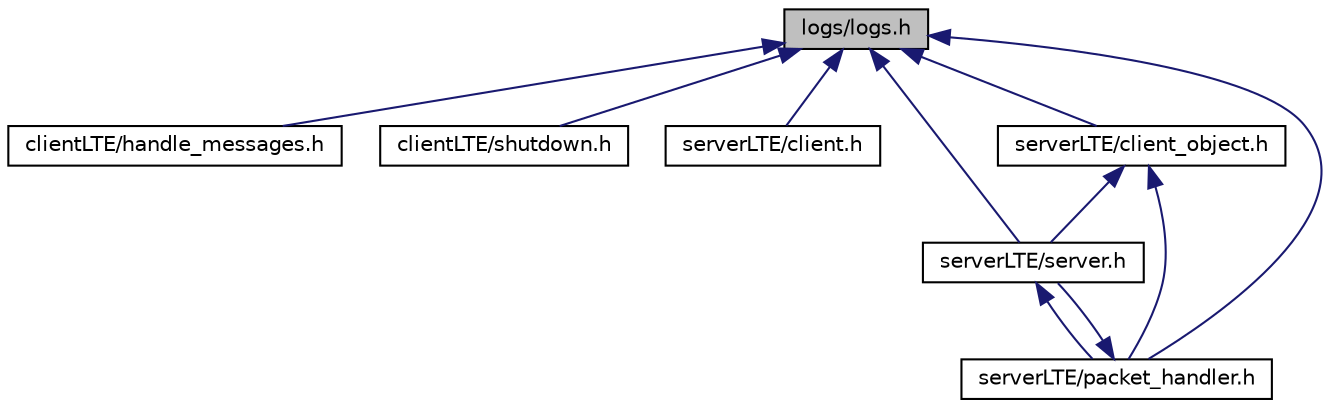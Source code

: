 digraph "logs/logs.h"
{
  edge [fontname="Helvetica",fontsize="10",labelfontname="Helvetica",labelfontsize="10"];
  node [fontname="Helvetica",fontsize="10",shape=record];
  Node5 [label="logs/logs.h",height=0.2,width=0.4,color="black", fillcolor="grey75", style="filled", fontcolor="black"];
  Node5 -> Node6 [dir="back",color="midnightblue",fontsize="10",style="solid",fontname="Helvetica"];
  Node6 [label="clientLTE/handle_messages.h",height=0.2,width=0.4,color="black", fillcolor="white", style="filled",URL="$handle__messages_8h.html",tooltip="Module for handling ping and low battery signal. "];
  Node5 -> Node7 [dir="back",color="midnightblue",fontsize="10",style="solid",fontname="Helvetica"];
  Node7 [label="clientLTE/shutdown.h",height=0.2,width=0.4,color="black", fillcolor="white", style="filled",URL="$shutdown_8h.html",tooltip="Module for handling shutdown signal received from eNodeB. "];
  Node5 -> Node8 [dir="back",color="midnightblue",fontsize="10",style="solid",fontname="Helvetica"];
  Node8 [label="serverLTE/client.h",height=0.2,width=0.4,color="black", fillcolor="white", style="filled",URL="$client_8h_source.html"];
  Node5 -> Node9 [dir="back",color="midnightblue",fontsize="10",style="solid",fontname="Helvetica"];
  Node9 [label="serverLTE/client_object.h",height=0.2,width=0.4,color="black", fillcolor="white", style="filled",URL="$client__object_8h_source.html"];
  Node9 -> Node10 [dir="back",color="midnightblue",fontsize="10",style="solid",fontname="Helvetica"];
  Node10 [label="serverLTE/server.h",height=0.2,width=0.4,color="black", fillcolor="white", style="filled",URL="$server_8h_source.html"];
  Node10 -> Node11 [dir="back",color="midnightblue",fontsize="10",style="solid",fontname="Helvetica"];
  Node11 [label="serverLTE/packet_handler.h",height=0.2,width=0.4,color="black", fillcolor="white", style="filled",URL="$packet__handler_8h_source.html"];
  Node11 -> Node10 [dir="back",color="midnightblue",fontsize="10",style="solid",fontname="Helvetica"];
  Node9 -> Node11 [dir="back",color="midnightblue",fontsize="10",style="solid",fontname="Helvetica"];
  Node5 -> Node11 [dir="back",color="midnightblue",fontsize="10",style="solid",fontname="Helvetica"];
  Node5 -> Node10 [dir="back",color="midnightblue",fontsize="10",style="solid",fontname="Helvetica"];
}
